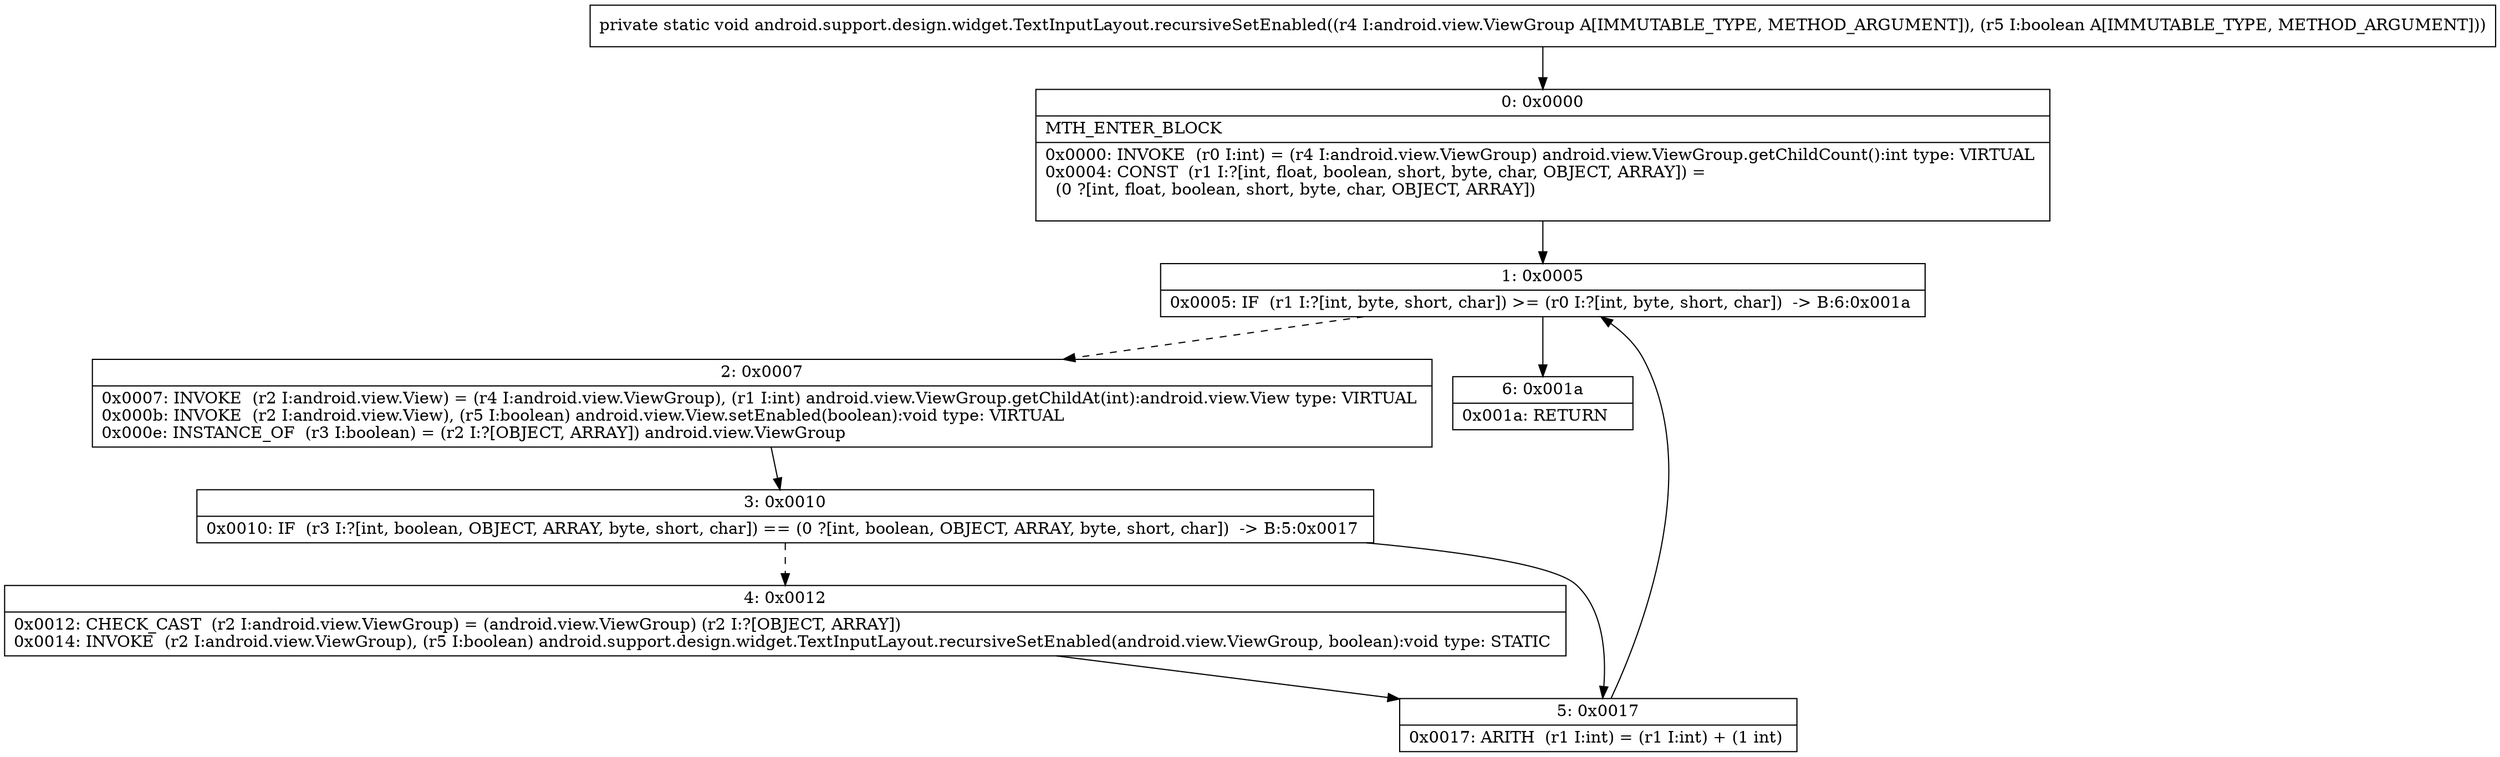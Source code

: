 digraph "CFG forandroid.support.design.widget.TextInputLayout.recursiveSetEnabled(Landroid\/view\/ViewGroup;Z)V" {
Node_0 [shape=record,label="{0\:\ 0x0000|MTH_ENTER_BLOCK\l|0x0000: INVOKE  (r0 I:int) = (r4 I:android.view.ViewGroup) android.view.ViewGroup.getChildCount():int type: VIRTUAL \l0x0004: CONST  (r1 I:?[int, float, boolean, short, byte, char, OBJECT, ARRAY]) = \l  (0 ?[int, float, boolean, short, byte, char, OBJECT, ARRAY])\l \l}"];
Node_1 [shape=record,label="{1\:\ 0x0005|0x0005: IF  (r1 I:?[int, byte, short, char]) \>= (r0 I:?[int, byte, short, char])  \-\> B:6:0x001a \l}"];
Node_2 [shape=record,label="{2\:\ 0x0007|0x0007: INVOKE  (r2 I:android.view.View) = (r4 I:android.view.ViewGroup), (r1 I:int) android.view.ViewGroup.getChildAt(int):android.view.View type: VIRTUAL \l0x000b: INVOKE  (r2 I:android.view.View), (r5 I:boolean) android.view.View.setEnabled(boolean):void type: VIRTUAL \l0x000e: INSTANCE_OF  (r3 I:boolean) = (r2 I:?[OBJECT, ARRAY]) android.view.ViewGroup \l}"];
Node_3 [shape=record,label="{3\:\ 0x0010|0x0010: IF  (r3 I:?[int, boolean, OBJECT, ARRAY, byte, short, char]) == (0 ?[int, boolean, OBJECT, ARRAY, byte, short, char])  \-\> B:5:0x0017 \l}"];
Node_4 [shape=record,label="{4\:\ 0x0012|0x0012: CHECK_CAST  (r2 I:android.view.ViewGroup) = (android.view.ViewGroup) (r2 I:?[OBJECT, ARRAY]) \l0x0014: INVOKE  (r2 I:android.view.ViewGroup), (r5 I:boolean) android.support.design.widget.TextInputLayout.recursiveSetEnabled(android.view.ViewGroup, boolean):void type: STATIC \l}"];
Node_5 [shape=record,label="{5\:\ 0x0017|0x0017: ARITH  (r1 I:int) = (r1 I:int) + (1 int) \l}"];
Node_6 [shape=record,label="{6\:\ 0x001a|0x001a: RETURN   \l}"];
MethodNode[shape=record,label="{private static void android.support.design.widget.TextInputLayout.recursiveSetEnabled((r4 I:android.view.ViewGroup A[IMMUTABLE_TYPE, METHOD_ARGUMENT]), (r5 I:boolean A[IMMUTABLE_TYPE, METHOD_ARGUMENT])) }"];
MethodNode -> Node_0;
Node_0 -> Node_1;
Node_1 -> Node_2[style=dashed];
Node_1 -> Node_6;
Node_2 -> Node_3;
Node_3 -> Node_4[style=dashed];
Node_3 -> Node_5;
Node_4 -> Node_5;
Node_5 -> Node_1;
}

